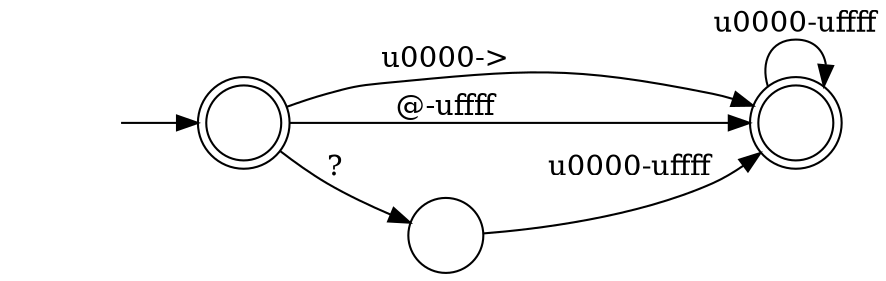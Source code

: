 digraph Automaton {
  rankdir = LR;
  0 [shape=doublecircle,label=""];
  initial [shape=plaintext,label=""];
  initial -> 0
  0 -> 2 [label="\u0000->"]
  0 -> 1 [label="?"]
  0 -> 2 [label="@-\uffff"]
  1 [shape=circle,label=""];
  1 -> 2 [label="\u0000-\uffff"]
  2 [shape=doublecircle,label=""];
  2 -> 2 [label="\u0000-\uffff"]
}
